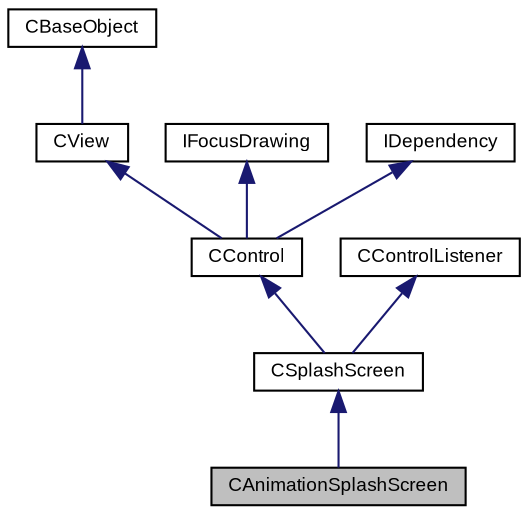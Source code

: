 digraph G
{
  bgcolor="transparent";
  edge [fontname="Arial",fontsize="9",labelfontname="Arial",labelfontsize="9"];
  node [fontname="Arial",fontsize="9",shape=record];
  Node1 [label="CAnimationSplashScreen",height=0.2,width=0.4,color="black", fillcolor="grey75", style="filled" fontcolor="black"];
  Node2 -> Node1 [dir=back,color="midnightblue",fontsize="9",style="solid",fontname="Arial"];
  Node2 [label="CSplashScreen",height=0.2,width=0.4,color="black",URL="$class_v_s_t_g_u_i_1_1_c_splash_screen.html"];
  Node3 -> Node2 [dir=back,color="midnightblue",fontsize="9",style="solid",fontname="Arial"];
  Node3 [label="CControl",height=0.2,width=0.4,color="black",URL="$class_v_s_t_g_u_i_1_1_c_control.html",tooltip="base class of all VSTGUI controls"];
  Node4 -> Node3 [dir=back,color="midnightblue",fontsize="9",style="solid",fontname="Arial"];
  Node4 [label="CView",height=0.2,width=0.4,color="black",URL="$class_v_s_t_g_u_i_1_1_c_view.html",tooltip="Base Class of all view objects."];
  Node5 -> Node4 [dir=back,color="midnightblue",fontsize="9",style="solid",fontname="Arial"];
  Node5 [label="CBaseObject",height=0.2,width=0.4,color="black",URL="$class_v_s_t_g_u_i_1_1_c_base_object.html",tooltip="Base Object with reference counter."];
  Node6 -> Node3 [dir=back,color="midnightblue",fontsize="9",style="solid",fontname="Arial"];
  Node6 [label="IFocusDrawing",height=0.2,width=0.4,color="black",URL="$class_v_s_t_g_u_i_1_1_i_focus_drawing.html",tooltip="Custom focus drawing interface."];
  Node7 -> Node3 [dir=back,color="midnightblue",fontsize="9",style="solid",fontname="Arial"];
  Node7 [label="IDependency",height=0.2,width=0.4,color="black",URL="$class_v_s_t_g_u_i_1_1_i_dependency.html",tooltip="simple dependency between objects."];
  Node8 -> Node2 [dir=back,color="midnightblue",fontsize="9",style="solid",fontname="Arial"];
  Node8 [label="CControlListener",height=0.2,width=0.4,color="black",URL="$class_c_control_listener.html"];
}
